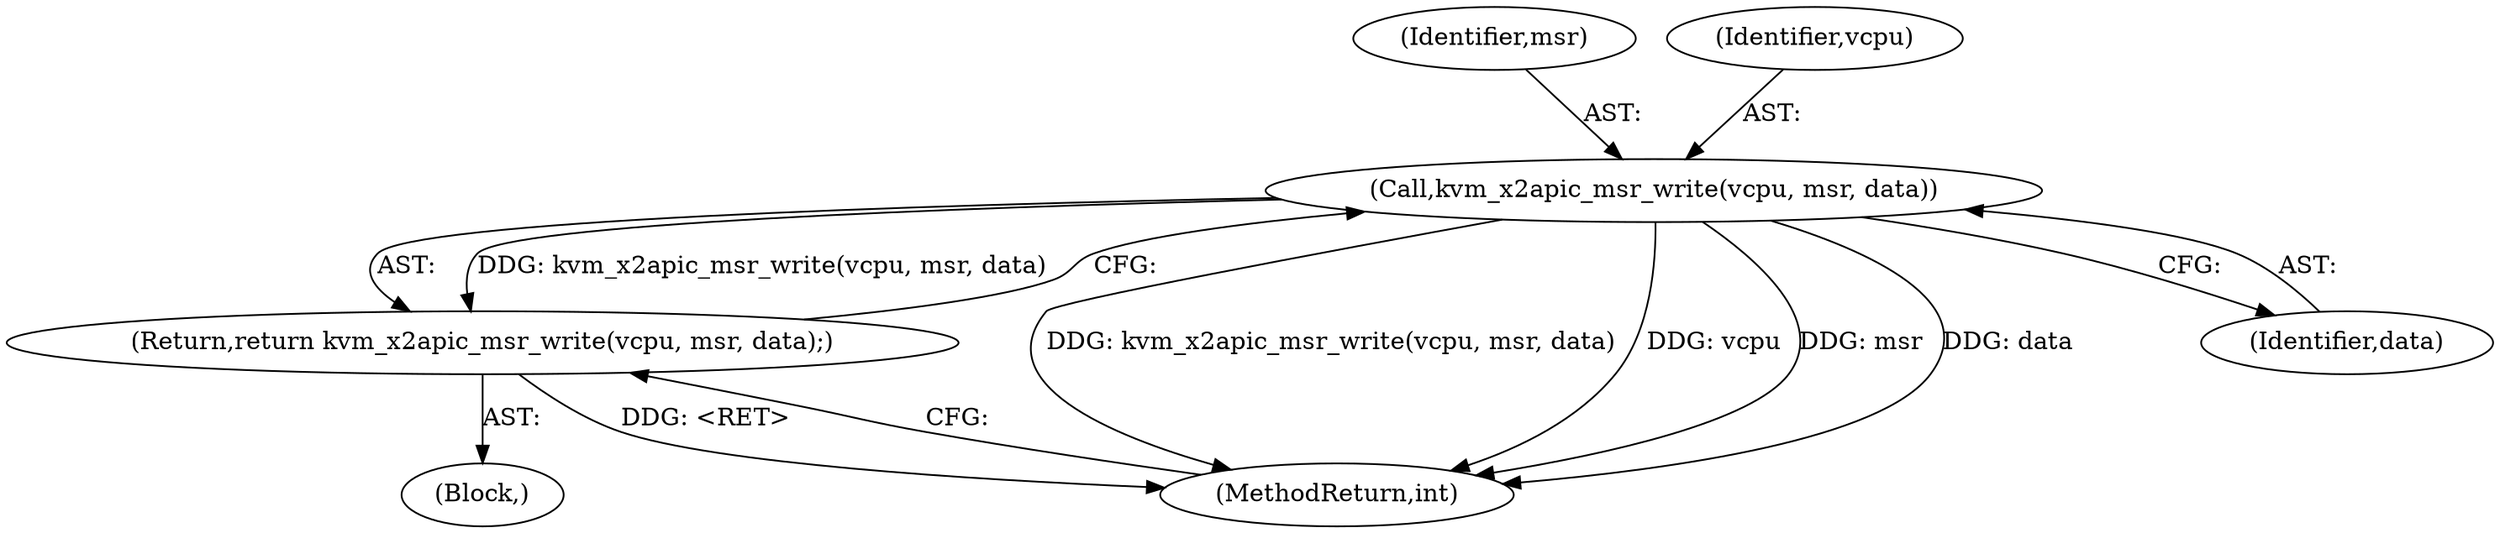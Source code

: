 digraph "0_linux_c300aa64ddf57d9c5d9c898a64b36877345dd4a9@API" {
"1000227" [label="(Call,kvm_x2apic_msr_write(vcpu, msr, data))"];
"1000226" [label="(Return,return kvm_x2apic_msr_write(vcpu, msr, data);)"];
"1000227" [label="(Call,kvm_x2apic_msr_write(vcpu, msr, data))"];
"1000229" [label="(Identifier,msr)"];
"1000226" [label="(Return,return kvm_x2apic_msr_write(vcpu, msr, data);)"];
"1000638" [label="(MethodReturn,int)"];
"1000230" [label="(Identifier,data)"];
"1000134" [label="(Block,)"];
"1000228" [label="(Identifier,vcpu)"];
"1000227" -> "1000226"  [label="AST: "];
"1000227" -> "1000230"  [label="CFG: "];
"1000228" -> "1000227"  [label="AST: "];
"1000229" -> "1000227"  [label="AST: "];
"1000230" -> "1000227"  [label="AST: "];
"1000226" -> "1000227"  [label="CFG: "];
"1000227" -> "1000638"  [label="DDG: kvm_x2apic_msr_write(vcpu, msr, data)"];
"1000227" -> "1000638"  [label="DDG: vcpu"];
"1000227" -> "1000638"  [label="DDG: msr"];
"1000227" -> "1000638"  [label="DDG: data"];
"1000227" -> "1000226"  [label="DDG: kvm_x2apic_msr_write(vcpu, msr, data)"];
"1000226" -> "1000134"  [label="AST: "];
"1000638" -> "1000226"  [label="CFG: "];
"1000226" -> "1000638"  [label="DDG: <RET>"];
}
